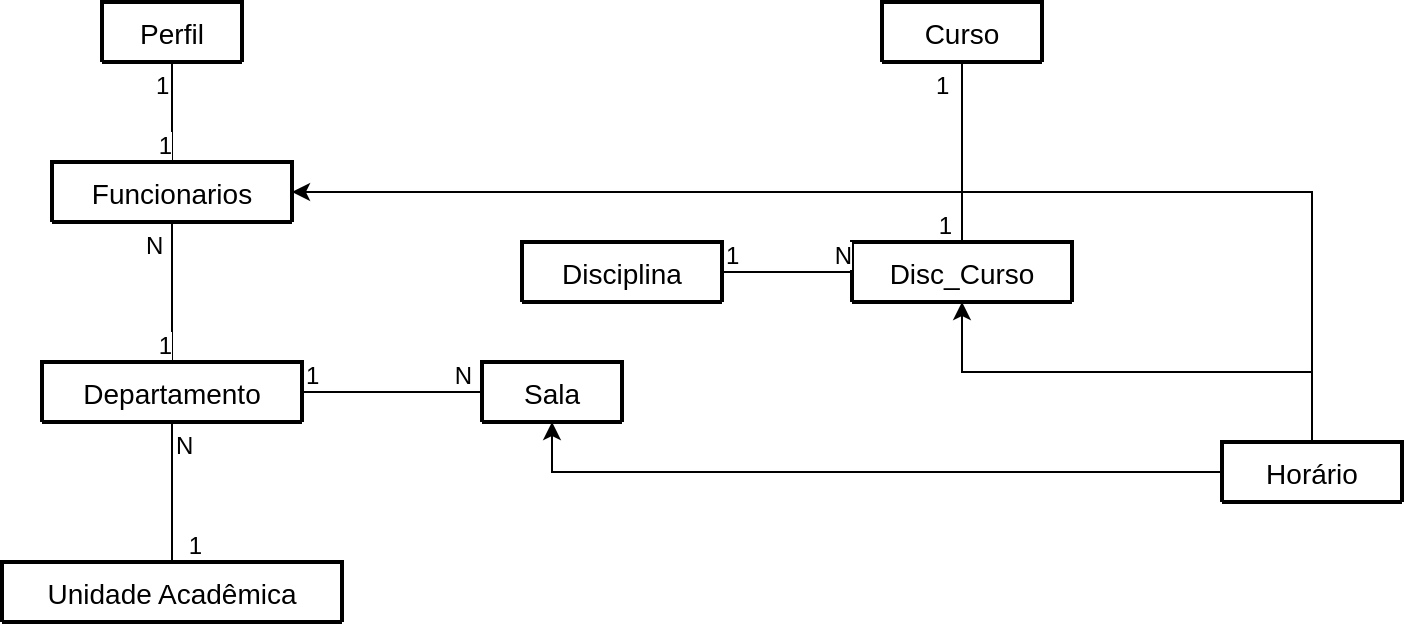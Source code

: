 <mxfile version="20.8.16" type="github">
  <diagram name="Página-1" id="47gyemP9zSXH3n4L2P8I">
    <mxGraphModel dx="1360" dy="807" grid="1" gridSize="10" guides="1" tooltips="1" connect="1" arrows="1" fold="1" page="1" pageScale="1" pageWidth="827" pageHeight="1169" background="none" math="0" shadow="0">
      <root>
        <mxCell id="0" />
        <mxCell id="1" parent="0" />
        <mxCell id="vb1vdAZIQKKRY02-nErp-1" value="Disciplina" style="swimlane;childLayout=stackLayout;horizontal=1;startSize=30;horizontalStack=0;rounded=1;fontSize=14;fontStyle=0;strokeWidth=2;resizeParent=0;resizeLast=1;shadow=0;dashed=0;align=center;" parent="1" vertex="1" collapsed="1">
          <mxGeometry x="350" y="150" width="100" height="30" as="geometry">
            <mxRectangle x="350" y="140" width="150" height="140" as="alternateBounds" />
          </mxGeometry>
        </mxCell>
        <mxCell id="vb1vdAZIQKKRY02-nErp-2" value="ID&#xa;Nome&#xa;Código&#xa;Credito&#xa;Crédito Teórico&#xa;Crédito Prático&#xa;Crédito EAD" style="align=left;strokeColor=none;fillColor=none;spacingLeft=4;fontSize=12;verticalAlign=top;resizable=0;rotatable=0;part=1;" parent="vb1vdAZIQKKRY02-nErp-1" vertex="1">
          <mxGeometry y="30" width="150" height="110" as="geometry" />
        </mxCell>
        <mxCell id="vb1vdAZIQKKRY02-nErp-3" value="Curso" style="swimlane;childLayout=stackLayout;horizontal=1;startSize=30;horizontalStack=0;rounded=1;fontSize=14;fontStyle=0;strokeWidth=2;resizeParent=0;resizeLast=1;shadow=0;dashed=0;align=center;" parent="1" vertex="1" collapsed="1">
          <mxGeometry x="530" y="30" width="80" height="30" as="geometry">
            <mxRectangle x="520" y="90" width="160" height="120" as="alternateBounds" />
          </mxGeometry>
        </mxCell>
        <mxCell id="vb1vdAZIQKKRY02-nErp-4" value="ID&#xa;Nome&#xa;Período(Noturno ou Integral)&#xa;Código do Curso" style="align=left;strokeColor=none;fillColor=none;spacingLeft=4;fontSize=12;verticalAlign=top;resizable=0;rotatable=0;part=1;" parent="vb1vdAZIQKKRY02-nErp-3" vertex="1">
          <mxGeometry y="30" width="160" height="90" as="geometry" />
        </mxCell>
        <mxCell id="vb1vdAZIQKKRY02-nErp-5" value="Sala" style="swimlane;childLayout=stackLayout;horizontal=1;startSize=30;horizontalStack=0;rounded=1;fontSize=14;fontStyle=0;strokeWidth=2;resizeParent=0;resizeLast=1;shadow=0;dashed=0;align=center;" parent="1" vertex="1" collapsed="1">
          <mxGeometry x="330" y="210" width="70" height="30" as="geometry">
            <mxRectangle x="414" y="220" width="160" height="120" as="alternateBounds" />
          </mxGeometry>
        </mxCell>
        <mxCell id="vb1vdAZIQKKRY02-nErp-6" value="ID&#xa;Prédio&#xa;Local&#xa;Capacidade máxima" style="align=left;strokeColor=none;fillColor=none;spacingLeft=4;fontSize=12;verticalAlign=top;resizable=0;rotatable=0;part=1;" parent="vb1vdAZIQKKRY02-nErp-5" vertex="1">
          <mxGeometry y="30" width="160" height="90" as="geometry" />
        </mxCell>
        <mxCell id="vb1vdAZIQKKRY02-nErp-7" value="Departamento" style="swimlane;childLayout=stackLayout;horizontal=1;startSize=30;horizontalStack=0;rounded=1;fontSize=14;fontStyle=0;strokeWidth=2;resizeParent=0;resizeLast=1;shadow=0;dashed=0;align=center;" parent="1" vertex="1" collapsed="1">
          <mxGeometry x="110" y="210" width="130" height="30" as="geometry">
            <mxRectangle x="110" y="440" width="160" height="120" as="alternateBounds" />
          </mxGeometry>
        </mxCell>
        <mxCell id="vb1vdAZIQKKRY02-nErp-8" value="ID&#xa;Nome&#xa;Código_ua" style="align=left;strokeColor=none;fillColor=none;spacingLeft=4;fontSize=12;verticalAlign=top;resizable=0;rotatable=0;part=1;" parent="vb1vdAZIQKKRY02-nErp-7" vertex="1">
          <mxGeometry y="30" width="160" height="90" as="geometry" />
        </mxCell>
        <mxCell id="vb1vdAZIQKKRY02-nErp-11" value="Funcionarios" style="swimlane;childLayout=stackLayout;horizontal=1;startSize=30;horizontalStack=0;rounded=1;fontSize=14;fontStyle=0;strokeWidth=2;resizeParent=0;resizeLast=1;shadow=0;dashed=0;align=center;" parent="1" vertex="1" collapsed="1">
          <mxGeometry x="115" y="110" width="120" height="30" as="geometry">
            <mxRectangle x="115" y="110" width="160" height="120" as="alternateBounds" />
          </mxGeometry>
        </mxCell>
        <mxCell id="vb1vdAZIQKKRY02-nErp-12" value="ID &#xa;Nome&#xa;SIAPE&#xa;CD&#xa;Perfil" style="align=left;strokeColor=none;fillColor=none;spacingLeft=4;fontSize=12;verticalAlign=top;resizable=0;rotatable=0;part=1;" parent="vb1vdAZIQKKRY02-nErp-11" vertex="1">
          <mxGeometry y="30" width="160" height="90" as="geometry" />
        </mxCell>
        <mxCell id="vb1vdAZIQKKRY02-nErp-13" value="Disc_Curso" style="swimlane;childLayout=stackLayout;horizontal=1;startSize=30;horizontalStack=0;rounded=1;fontSize=14;fontStyle=0;strokeWidth=2;resizeParent=0;resizeLast=1;shadow=0;dashed=0;align=center;" parent="1" vertex="1" collapsed="1">
          <mxGeometry x="515" y="150" width="110" height="30" as="geometry">
            <mxRectangle x="515" y="150" width="160" height="140" as="alternateBounds" />
          </mxGeometry>
        </mxCell>
        <mxCell id="vb1vdAZIQKKRY02-nErp-14" value="ID&#xa;ID da disciplina&#xa;ID do curso&#xa;Código Sala&#xa;Período&#xa;Quantidade de vagas&#xa;Tipo" style="align=left;strokeColor=none;fillColor=none;spacingLeft=4;fontSize=12;verticalAlign=top;resizable=0;rotatable=0;part=1;" parent="vb1vdAZIQKKRY02-nErp-13" vertex="1">
          <mxGeometry y="30" width="160" height="110" as="geometry" />
        </mxCell>
        <mxCell id="vb1vdAZIQKKRY02-nErp-21" value="Perfil" style="swimlane;childLayout=stackLayout;horizontal=1;startSize=30;horizontalStack=0;rounded=1;fontSize=14;fontStyle=0;strokeWidth=2;resizeParent=0;resizeLast=1;shadow=0;dashed=0;align=center;" parent="1" vertex="1" collapsed="1">
          <mxGeometry x="140" y="30" width="70" height="30" as="geometry">
            <mxRectangle x="140" y="30" width="160" height="120" as="alternateBounds" />
          </mxGeometry>
        </mxCell>
        <mxCell id="vb1vdAZIQKKRY02-nErp-22" value="ID &#xa;Nome&#xa;Nível de Acesso" style="align=left;strokeColor=none;fillColor=none;spacingLeft=4;fontSize=12;verticalAlign=top;resizable=0;rotatable=0;part=1;" parent="vb1vdAZIQKKRY02-nErp-21" vertex="1">
          <mxGeometry y="30" width="160" height="90" as="geometry" />
        </mxCell>
        <mxCell id="vb1vdAZIQKKRY02-nErp-25" value="Unidade Acadêmica" style="swimlane;childLayout=stackLayout;horizontal=1;startSize=30;horizontalStack=0;rounded=1;fontSize=14;fontStyle=0;strokeWidth=2;resizeParent=0;resizeLast=1;shadow=0;dashed=0;align=center;" parent="1" vertex="1" collapsed="1">
          <mxGeometry x="90" y="310" width="170" height="30" as="geometry">
            <mxRectangle x="110" y="640" width="160" height="120" as="alternateBounds" />
          </mxGeometry>
        </mxCell>
        <mxCell id="vb1vdAZIQKKRY02-nErp-26" value="ID&#xa;Nome&#xa;Código_departamento" style="align=left;strokeColor=none;fillColor=none;spacingLeft=4;fontSize=12;verticalAlign=top;resizable=0;rotatable=0;part=1;" parent="vb1vdAZIQKKRY02-nErp-25" vertex="1">
          <mxGeometry y="30" width="160" height="90" as="geometry" />
        </mxCell>
        <mxCell id="vb1vdAZIQKKRY02-nErp-66" value="" style="endArrow=none;html=1;rounded=0;entryX=0;entryY=0.5;entryDx=0;entryDy=0;exitX=1;exitY=0.5;exitDx=0;exitDy=0;" parent="1" source="vb1vdAZIQKKRY02-nErp-1" target="vb1vdAZIQKKRY02-nErp-13" edge="1">
          <mxGeometry relative="1" as="geometry">
            <mxPoint x="300" y="310" as="sourcePoint" />
            <mxPoint x="460" y="310" as="targetPoint" />
          </mxGeometry>
        </mxCell>
        <mxCell id="vb1vdAZIQKKRY02-nErp-67" value="1" style="resizable=0;html=1;align=left;verticalAlign=bottom;labelBackgroundColor=default;" parent="vb1vdAZIQKKRY02-nErp-66" connectable="0" vertex="1">
          <mxGeometry x="-1" relative="1" as="geometry" />
        </mxCell>
        <mxCell id="vb1vdAZIQKKRY02-nErp-68" value="N" style="resizable=0;html=1;align=right;verticalAlign=bottom;labelBackgroundColor=default;" parent="vb1vdAZIQKKRY02-nErp-66" connectable="0" vertex="1">
          <mxGeometry x="1" relative="1" as="geometry" />
        </mxCell>
        <mxCell id="vb1vdAZIQKKRY02-nErp-69" value="" style="endArrow=none;html=1;rounded=0;entryX=0.5;entryY=0;entryDx=0;entryDy=0;exitX=0.5;exitY=1;exitDx=0;exitDy=0;" parent="1" source="vb1vdAZIQKKRY02-nErp-3" target="vb1vdAZIQKKRY02-nErp-13" edge="1">
          <mxGeometry relative="1" as="geometry">
            <mxPoint x="410" y="230" as="sourcePoint" />
            <mxPoint x="570" y="230" as="targetPoint" />
          </mxGeometry>
        </mxCell>
        <mxCell id="vb1vdAZIQKKRY02-nErp-70" value="1" style="resizable=0;html=1;align=left;verticalAlign=bottom;labelBackgroundColor=default;" parent="vb1vdAZIQKKRY02-nErp-69" connectable="0" vertex="1">
          <mxGeometry x="-1" relative="1" as="geometry">
            <mxPoint x="-15" y="20" as="offset" />
          </mxGeometry>
        </mxCell>
        <mxCell id="vb1vdAZIQKKRY02-nErp-71" value="1" style="resizable=0;html=1;align=right;verticalAlign=bottom;labelBackgroundColor=default;" parent="vb1vdAZIQKKRY02-nErp-69" connectable="0" vertex="1">
          <mxGeometry x="1" relative="1" as="geometry">
            <mxPoint x="-5" as="offset" />
          </mxGeometry>
        </mxCell>
        <mxCell id="vb1vdAZIQKKRY02-nErp-73" value="" style="endArrow=none;html=1;rounded=0;exitX=0.5;exitY=1;exitDx=0;exitDy=0;entryX=0.5;entryY=0;entryDx=0;entryDy=0;" parent="1" source="vb1vdAZIQKKRY02-nErp-22" target="vb1vdAZIQKKRY02-nErp-11" edge="1">
          <mxGeometry relative="1" as="geometry">
            <mxPoint x="300" y="310" as="sourcePoint" />
            <mxPoint x="460" y="310" as="targetPoint" />
          </mxGeometry>
        </mxCell>
        <mxCell id="vb1vdAZIQKKRY02-nErp-74" value="1" style="resizable=0;html=1;align=left;verticalAlign=bottom;labelBackgroundColor=default;" parent="vb1vdAZIQKKRY02-nErp-73" connectable="0" vertex="1">
          <mxGeometry x="-1" relative="1" as="geometry">
            <mxPoint x="-10" y="20" as="offset" />
          </mxGeometry>
        </mxCell>
        <mxCell id="vb1vdAZIQKKRY02-nErp-75" value="1" style="resizable=0;html=1;align=right;verticalAlign=bottom;labelBackgroundColor=default;" parent="vb1vdAZIQKKRY02-nErp-73" connectable="0" vertex="1">
          <mxGeometry x="1" relative="1" as="geometry" />
        </mxCell>
        <mxCell id="vb1vdAZIQKKRY02-nErp-77" value="" style="endArrow=none;html=1;rounded=0;exitX=0.5;exitY=1;exitDx=0;exitDy=0;entryX=0.5;entryY=0;entryDx=0;entryDy=0;" parent="1" source="vb1vdAZIQKKRY02-nErp-11" target="vb1vdAZIQKKRY02-nErp-7" edge="1">
          <mxGeometry relative="1" as="geometry">
            <mxPoint x="300" y="310" as="sourcePoint" />
            <mxPoint x="460" y="310" as="targetPoint" />
          </mxGeometry>
        </mxCell>
        <mxCell id="vb1vdAZIQKKRY02-nErp-78" value="N" style="resizable=0;html=1;align=left;verticalAlign=bottom;labelBackgroundColor=default;" parent="vb1vdAZIQKKRY02-nErp-77" connectable="0" vertex="1">
          <mxGeometry x="-1" relative="1" as="geometry">
            <mxPoint x="-15" y="20" as="offset" />
          </mxGeometry>
        </mxCell>
        <mxCell id="vb1vdAZIQKKRY02-nErp-79" value="1" style="resizable=0;html=1;align=right;verticalAlign=bottom;labelBackgroundColor=default;" parent="vb1vdAZIQKKRY02-nErp-77" connectable="0" vertex="1">
          <mxGeometry x="1" relative="1" as="geometry" />
        </mxCell>
        <mxCell id="vb1vdAZIQKKRY02-nErp-80" value="" style="endArrow=none;html=1;rounded=0;entryX=0.5;entryY=0;entryDx=0;entryDy=0;exitX=0.5;exitY=1;exitDx=0;exitDy=0;" parent="1" source="vb1vdAZIQKKRY02-nErp-7" target="vb1vdAZIQKKRY02-nErp-25" edge="1">
          <mxGeometry relative="1" as="geometry">
            <mxPoint x="300" y="490" as="sourcePoint" />
            <mxPoint x="460" y="490" as="targetPoint" />
            <Array as="points" />
          </mxGeometry>
        </mxCell>
        <mxCell id="vb1vdAZIQKKRY02-nErp-81" value="N" style="resizable=0;html=1;align=left;verticalAlign=bottom;labelBackgroundColor=default;" parent="vb1vdAZIQKKRY02-nErp-80" connectable="0" vertex="1">
          <mxGeometry x="-1" relative="1" as="geometry">
            <mxPoint y="20" as="offset" />
          </mxGeometry>
        </mxCell>
        <mxCell id="vb1vdAZIQKKRY02-nErp-82" value="1" style="resizable=0;html=1;align=right;verticalAlign=bottom;labelBackgroundColor=default;" parent="vb1vdAZIQKKRY02-nErp-80" connectable="0" vertex="1">
          <mxGeometry x="1" relative="1" as="geometry">
            <mxPoint x="15" as="offset" />
          </mxGeometry>
        </mxCell>
        <mxCell id="X1CO76CaL1D9SowNsUUB-2" value="" style="endArrow=none;html=1;rounded=0;exitX=1;exitY=0.5;exitDx=0;exitDy=0;entryX=0;entryY=0.5;entryDx=0;entryDy=0;" edge="1" parent="1" source="vb1vdAZIQKKRY02-nErp-7" target="vb1vdAZIQKKRY02-nErp-5">
          <mxGeometry relative="1" as="geometry">
            <mxPoint x="330" y="380" as="sourcePoint" />
            <mxPoint x="490" y="380" as="targetPoint" />
          </mxGeometry>
        </mxCell>
        <mxCell id="X1CO76CaL1D9SowNsUUB-3" value="1" style="resizable=0;html=1;align=left;verticalAlign=bottom;" connectable="0" vertex="1" parent="X1CO76CaL1D9SowNsUUB-2">
          <mxGeometry x="-1" relative="1" as="geometry" />
        </mxCell>
        <mxCell id="X1CO76CaL1D9SowNsUUB-4" value="N" style="resizable=0;html=1;align=right;verticalAlign=bottom;" connectable="0" vertex="1" parent="X1CO76CaL1D9SowNsUUB-2">
          <mxGeometry x="1" relative="1" as="geometry">
            <mxPoint x="-5" as="offset" />
          </mxGeometry>
        </mxCell>
        <mxCell id="X1CO76CaL1D9SowNsUUB-7" style="edgeStyle=orthogonalEdgeStyle;rounded=0;orthogonalLoop=1;jettySize=auto;html=1;exitX=0.5;exitY=0;exitDx=0;exitDy=0;entryX=0.5;entryY=1;entryDx=0;entryDy=0;" edge="1" parent="1" source="X1CO76CaL1D9SowNsUUB-5" target="vb1vdAZIQKKRY02-nErp-13">
          <mxGeometry relative="1" as="geometry" />
        </mxCell>
        <mxCell id="X1CO76CaL1D9SowNsUUB-8" style="edgeStyle=orthogonalEdgeStyle;rounded=0;orthogonalLoop=1;jettySize=auto;html=1;exitX=0;exitY=0.5;exitDx=0;exitDy=0;entryX=0.5;entryY=1;entryDx=0;entryDy=0;" edge="1" parent="1" source="X1CO76CaL1D9SowNsUUB-5" target="vb1vdAZIQKKRY02-nErp-5">
          <mxGeometry relative="1" as="geometry" />
        </mxCell>
        <mxCell id="X1CO76CaL1D9SowNsUUB-9" style="edgeStyle=orthogonalEdgeStyle;rounded=0;orthogonalLoop=1;jettySize=auto;html=1;exitX=0.5;exitY=0;exitDx=0;exitDy=0;entryX=1;entryY=0.5;entryDx=0;entryDy=0;" edge="1" parent="1" source="X1CO76CaL1D9SowNsUUB-5" target="vb1vdAZIQKKRY02-nErp-11">
          <mxGeometry relative="1" as="geometry" />
        </mxCell>
        <mxCell id="X1CO76CaL1D9SowNsUUB-5" value="Horário" style="swimlane;childLayout=stackLayout;horizontal=1;startSize=30;horizontalStack=0;rounded=1;fontSize=14;fontStyle=0;strokeWidth=2;resizeParent=0;resizeLast=1;shadow=0;dashed=0;align=center;" vertex="1" collapsed="1" parent="1">
          <mxGeometry x="700" y="250" width="90" height="30" as="geometry">
            <mxRectangle x="620" y="210" width="160" height="120" as="alternateBounds" />
          </mxGeometry>
        </mxCell>
      </root>
    </mxGraphModel>
  </diagram>
</mxfile>
